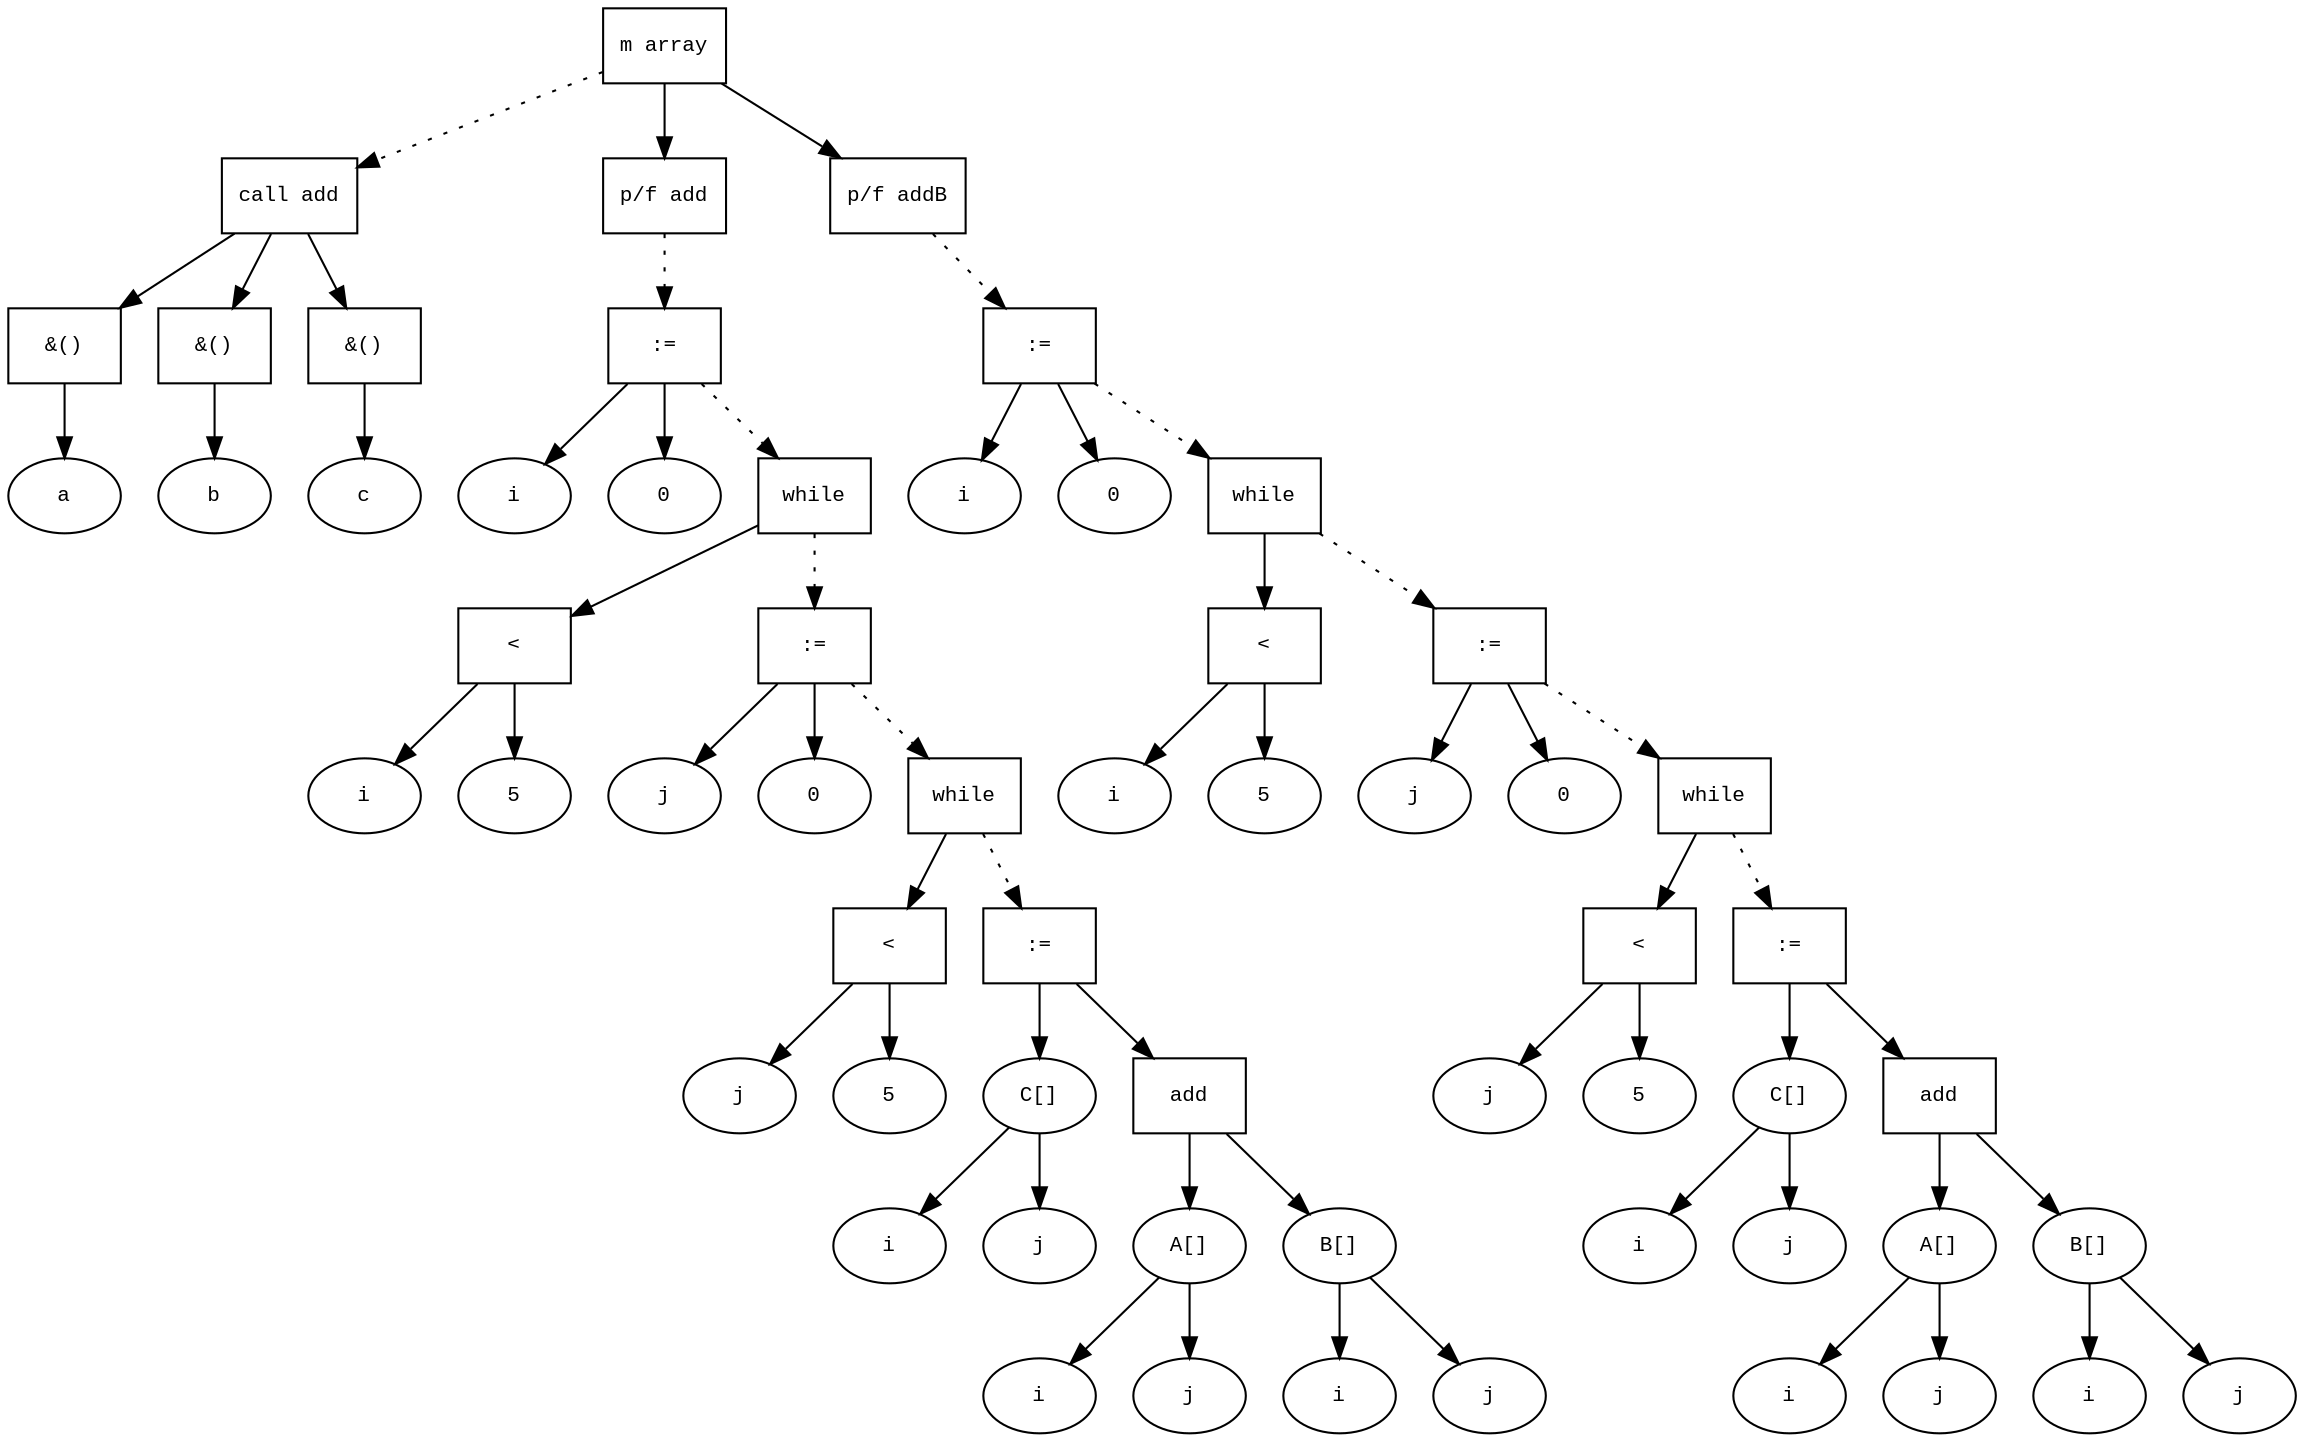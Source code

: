 digraph AST {
  graph [fontname="Times New Roman",fontsize=10];
  node  [fontname="Courier New",fontsize=10];
  edge  [fontname="Times New Roman",fontsize=10];

  node0 [label="m array",shape=box];
  node62 [label="call add",shape=box];
  node64 [label="&()",shape=box];
  node63 [label="a",shape=ellipse];
  node64->node63;
  node62->node64;
  node66 [label="&()",shape=box];
  node65 [label="b",shape=ellipse];
  node66->node65;
  node62->node66;
  node68 [label="&()",shape=box];
  node67 [label="c",shape=ellipse];
  node68->node67;
  node62->node68;
  node0 -> node62 [style=dotted];
  node4 [label="p/f add",shape=box];
  node11 [label=":=",shape=box];
  node9 [label="i",shape=ellipse];
  node11->node9;
  node10 [label="0",shape=ellipse];
  node11->node10;
  node4 -> node11 [style=dotted];
  node33 [label="while",shape=box];
  node14 [label="<",shape=box];
  node12 [label="i",shape=ellipse];
  node14->node12;
  node13 [label="5",shape=ellipse];
  node14->node13;
  node33->node14;
  node17 [label=":=",shape=box];
  node15 [label="j",shape=ellipse];
  node17->node15;
  node16 [label="0",shape=ellipse];
  node17->node16;
  node33 -> node17 [style=dotted];
  node32 [label="while",shape=box];
  node20 [label="<",shape=box];
  node18 [label="j",shape=ellipse];
  node20->node18;
  node19 [label="5",shape=ellipse];
  node20->node19;
  node32->node20;
  node31 [label=":=",shape=box];
  node21 [label="C[]",shape=ellipse];
  node22 [label="i",shape=ellipse];
  node21-> node22;
  node23 [label="j",shape=ellipse];
  node21-> node23;
  node31->node21;
  node30 [label="add",shape=box];
  node24 [label="A[]",shape=ellipse];
  node25 [label="i",shape=ellipse];
  node24-> node25;
  node26 [label="j",shape=ellipse];
  node24-> node26;
  node30->node24;
  node27 [label="B[]",shape=ellipse];
  node28 [label="i",shape=ellipse];
  node27-> node28;
  node29 [label="j",shape=ellipse];
  node27-> node29;
  node30->node27;
  node31->node30;
  node32 -> node31 [style=dotted];
  node17 -> node32 [style=dotted];
  node11 -> node33 [style=dotted];
  node0 -> node4;
  node34 [label="p/f addB",shape=box];
  node39 [label=":=",shape=box];
  node37 [label="i",shape=ellipse];
  node39->node37;
  node38 [label="0",shape=ellipse];
  node39->node38;
  node34 -> node39 [style=dotted];
  node61 [label="while",shape=box];
  node42 [label="<",shape=box];
  node40 [label="i",shape=ellipse];
  node42->node40;
  node41 [label="5",shape=ellipse];
  node42->node41;
  node61->node42;
  node45 [label=":=",shape=box];
  node43 [label="j",shape=ellipse];
  node45->node43;
  node44 [label="0",shape=ellipse];
  node45->node44;
  node61 -> node45 [style=dotted];
  node60 [label="while",shape=box];
  node48 [label="<",shape=box];
  node46 [label="j",shape=ellipse];
  node48->node46;
  node47 [label="5",shape=ellipse];
  node48->node47;
  node60->node48;
  node59 [label=":=",shape=box];
  node49 [label="C[]",shape=ellipse];
  node50 [label="i",shape=ellipse];
  node49-> node50;
  node51 [label="j",shape=ellipse];
  node49-> node51;
  node59->node49;
  node58 [label="add",shape=box];
  node52 [label="A[]",shape=ellipse];
  node53 [label="i",shape=ellipse];
  node52-> node53;
  node54 [label="j",shape=ellipse];
  node52-> node54;
  node58->node52;
  node55 [label="B[]",shape=ellipse];
  node56 [label="i",shape=ellipse];
  node55-> node56;
  node57 [label="j",shape=ellipse];
  node55-> node57;
  node58->node55;
  node59->node58;
  node60 -> node59 [style=dotted];
  node45 -> node60 [style=dotted];
  node39 -> node61 [style=dotted];
  node0 -> node34;
}
